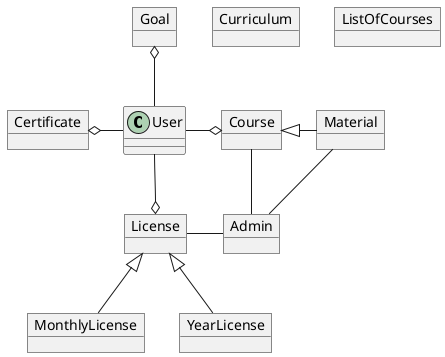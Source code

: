 @startuml
class User{
}

object Goal
object Admin
object MonthlyLicense
object YearLicense
object Course
object Certificate
object Material
object License
object Curriculum
object ListOfCourses


Goal o-down-User
User -down-o License
User -left-o Certificate
Course o-left- User


License <|-down- MonthlyLicense
License <|-down-  YearLicense

Course <|-right- Material

License -right- Admin
Course -down- Admin
Material -down- Admin

@enduml